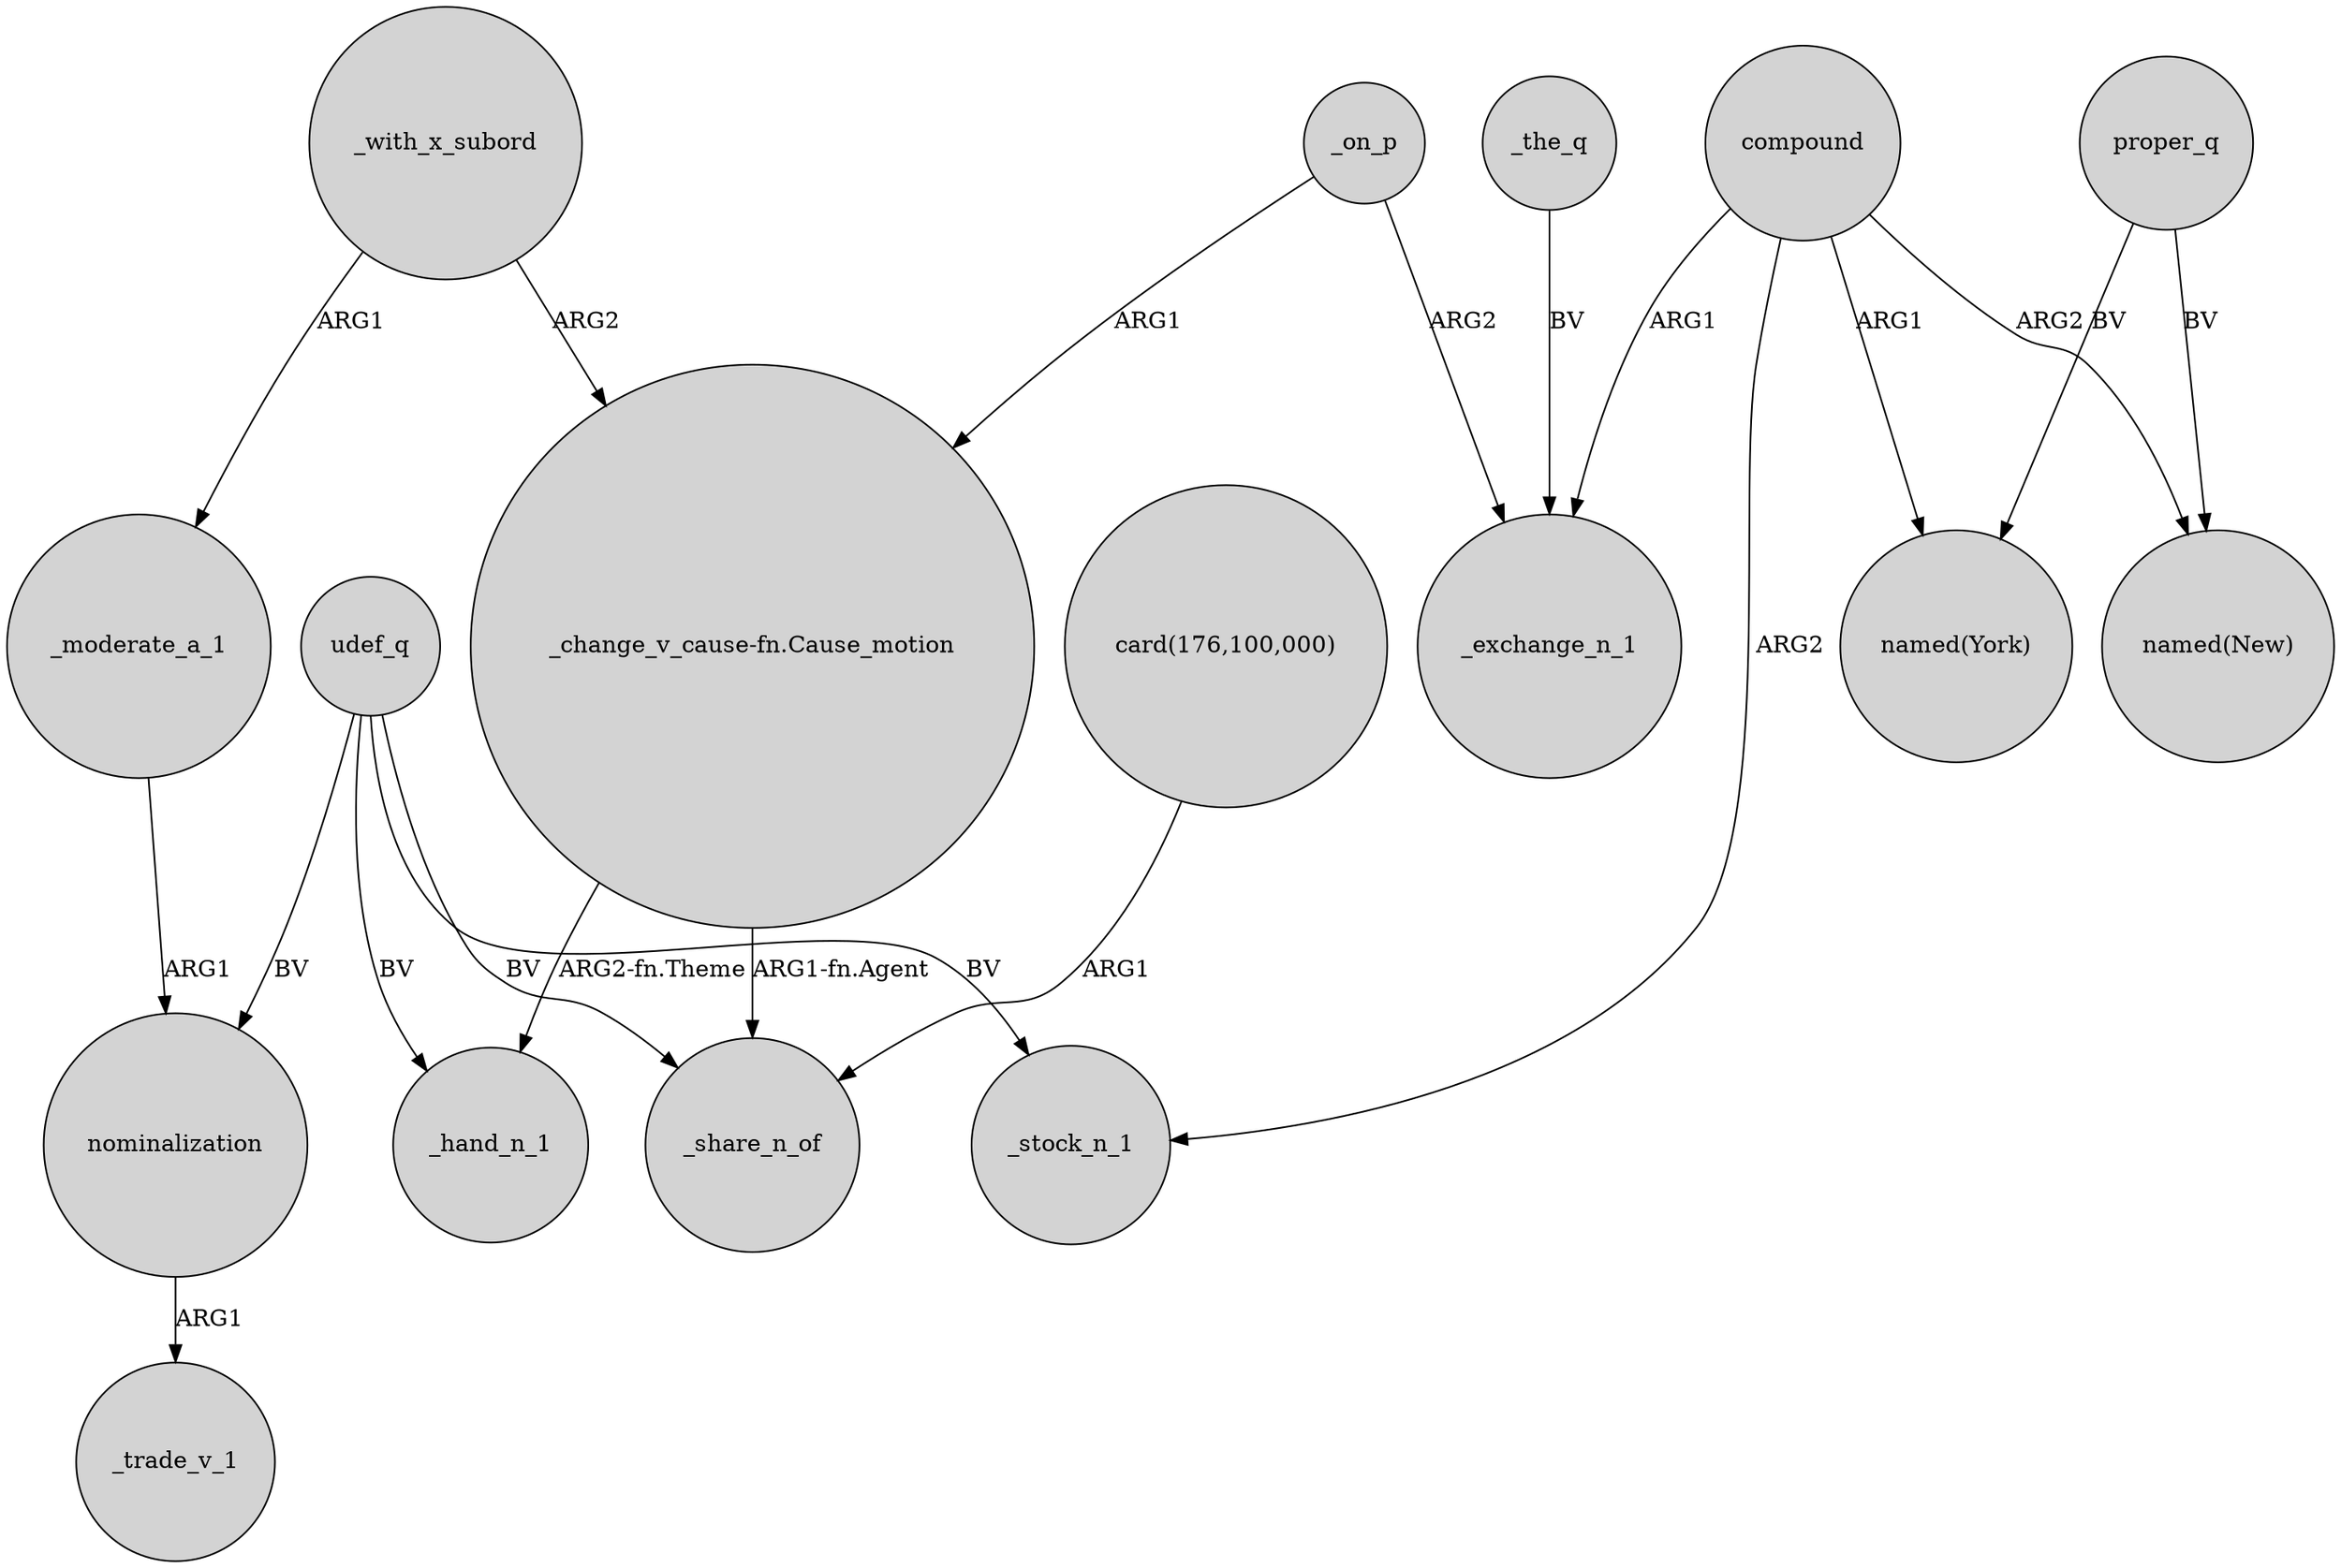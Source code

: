 digraph {
	node [shape=circle style=filled]
	udef_q -> _hand_n_1 [label=BV]
	compound -> "named(New)" [label=ARG2]
	_moderate_a_1 -> nominalization [label=ARG1]
	proper_q -> "named(New)" [label=BV]
	udef_q -> nominalization [label=BV]
	"card(176,100,000)" -> _share_n_of [label=ARG1]
	_on_p -> _exchange_n_1 [label=ARG2]
	compound -> _exchange_n_1 [label=ARG1]
	proper_q -> "named(York)" [label=BV]
	"_change_v_cause-fn.Cause_motion" -> _hand_n_1 [label="ARG2-fn.Theme"]
	udef_q -> _stock_n_1 [label=BV]
	"_change_v_cause-fn.Cause_motion" -> _share_n_of [label="ARG1-fn.Agent"]
	udef_q -> _share_n_of [label=BV]
	compound -> _stock_n_1 [label=ARG2]
	_on_p -> "_change_v_cause-fn.Cause_motion" [label=ARG1]
	_with_x_subord -> _moderate_a_1 [label=ARG1]
	compound -> "named(York)" [label=ARG1]
	_the_q -> _exchange_n_1 [label=BV]
	nominalization -> _trade_v_1 [label=ARG1]
	_with_x_subord -> "_change_v_cause-fn.Cause_motion" [label=ARG2]
}
